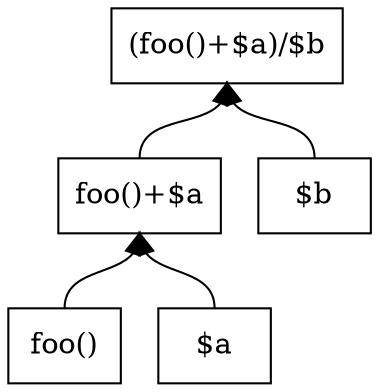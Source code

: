 digraph flow {
    node[shape=box]
    graph[rankdir="BT"];
    edge[headport=s, tailport=n];
    
	top [label="(foo()+$a)/$b"];
    plus [label="foo()+$a"];
    foo [label="foo()"]
    a [label="$a"];
    b [label="$b"];
    
    a -> plus -> top;
    foo -> plus;
    b -> top;
}

